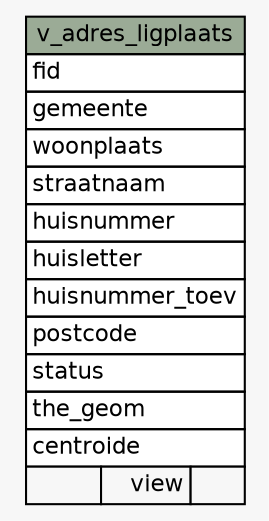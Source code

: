 // dot 2.40.1 on Linux 4.15.0-36-generic
// SchemaSpy rev Unknown
digraph "v_adres_ligplaats" {
  graph [
    rankdir="RL"
    bgcolor="#f7f7f7"
    nodesep="0.18"
    ranksep="0.46"
    fontname="Helvetica"
    fontsize="11"
  ];
  node [
    fontname="Helvetica"
    fontsize="11"
    shape="plaintext"
  ];
  edge [
    arrowsize="0.8"
  ];
  "v_adres_ligplaats" [
    label=<
    <TABLE BORDER="0" CELLBORDER="1" CELLSPACING="0" BGCOLOR="#ffffff">
      <TR><TD COLSPAN="3" BGCOLOR="#9bab96" ALIGN="CENTER">v_adres_ligplaats</TD></TR>
      <TR><TD PORT="fid" COLSPAN="3" ALIGN="LEFT">fid</TD></TR>
      <TR><TD PORT="gemeente" COLSPAN="3" ALIGN="LEFT">gemeente</TD></TR>
      <TR><TD PORT="woonplaats" COLSPAN="3" ALIGN="LEFT">woonplaats</TD></TR>
      <TR><TD PORT="straatnaam" COLSPAN="3" ALIGN="LEFT">straatnaam</TD></TR>
      <TR><TD PORT="huisnummer" COLSPAN="3" ALIGN="LEFT">huisnummer</TD></TR>
      <TR><TD PORT="huisletter" COLSPAN="3" ALIGN="LEFT">huisletter</TD></TR>
      <TR><TD PORT="huisnummer_toev" COLSPAN="3" ALIGN="LEFT">huisnummer_toev</TD></TR>
      <TR><TD PORT="postcode" COLSPAN="3" ALIGN="LEFT">postcode</TD></TR>
      <TR><TD PORT="status" COLSPAN="3" ALIGN="LEFT">status</TD></TR>
      <TR><TD PORT="the_geom" COLSPAN="3" ALIGN="LEFT">the_geom</TD></TR>
      <TR><TD PORT="centroide" COLSPAN="3" ALIGN="LEFT">centroide</TD></TR>
      <TR><TD ALIGN="LEFT" BGCOLOR="#f7f7f7">  </TD><TD ALIGN="RIGHT" BGCOLOR="#f7f7f7">view</TD><TD ALIGN="RIGHT" BGCOLOR="#f7f7f7">  </TD></TR>
    </TABLE>>
    URL="tables/v_adres_ligplaats.html"
    tooltip="v_adres_ligplaats"
  ];
}
